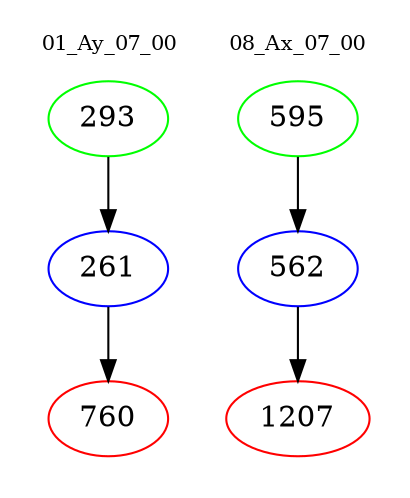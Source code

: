 digraph{
subgraph cluster_0 {
color = white
label = "01_Ay_07_00";
fontsize=10;
T0_293 [label="293", color="green"]
T0_293 -> T0_261 [color="black"]
T0_261 [label="261", color="blue"]
T0_261 -> T0_760 [color="black"]
T0_760 [label="760", color="red"]
}
subgraph cluster_1 {
color = white
label = "08_Ax_07_00";
fontsize=10;
T1_595 [label="595", color="green"]
T1_595 -> T1_562 [color="black"]
T1_562 [label="562", color="blue"]
T1_562 -> T1_1207 [color="black"]
T1_1207 [label="1207", color="red"]
}
}
